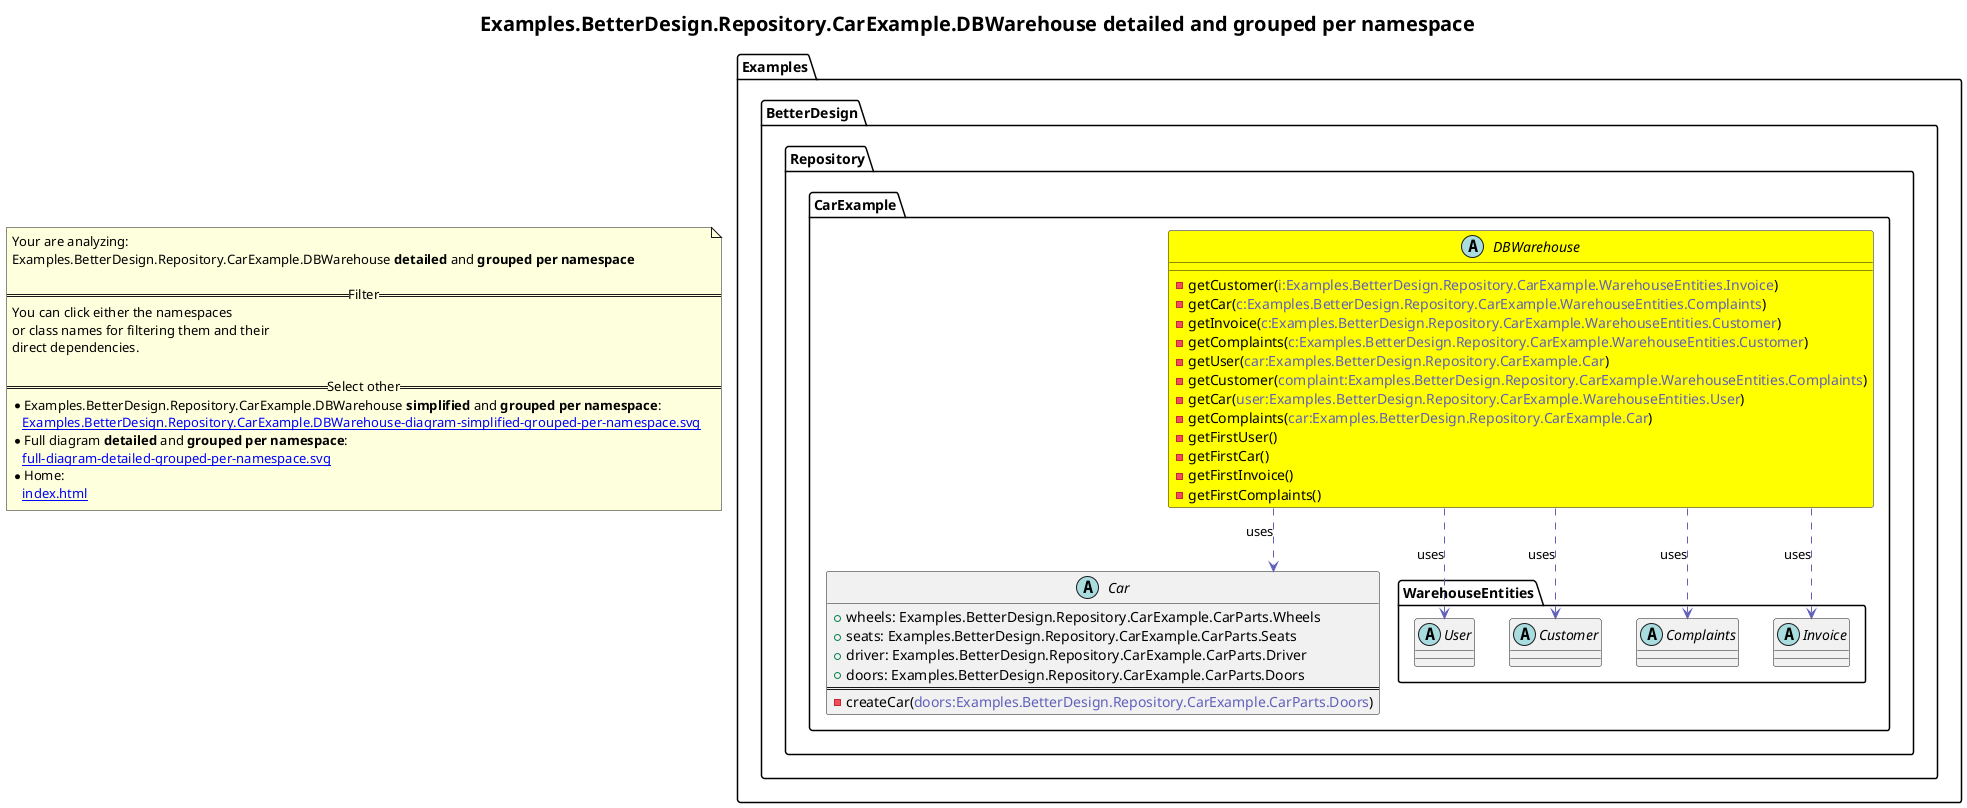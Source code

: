 @startuml
skinparam linetype ortho
title <size:20>Examples.BetterDesign.Repository.CarExample.DBWarehouse **detailed** and **grouped per namespace**</size>
note "Your are analyzing:\nExamples.BetterDesign.Repository.CarExample.DBWarehouse **detailed** and **grouped per namespace**\n\n==Filter==\nYou can click either the namespaces \nor class names for filtering them and their\ndirect dependencies.\n\n==Select other==\n* Examples.BetterDesign.Repository.CarExample.DBWarehouse **simplified** and **grouped per namespace**:\n   [[Examples.BetterDesign.Repository.CarExample.DBWarehouse-diagram-simplified-grouped-per-namespace.svg]]\n* Full diagram **detailed** and **grouped per namespace**:\n   [[full-diagram-detailed-grouped-per-namespace.svg]]\n* Home:\n   [[index.html]]" as FloatingNote
namespace Examples [[Examples-diagram-detailed-grouped-per-namespace.svg]] {
namespace Examples.BetterDesign [[Examples.BetterDesign-diagram-detailed-grouped-per-namespace.svg]] {
namespace Examples.BetterDesign.Repository [[Examples.BetterDesign.Repository-diagram-detailed-grouped-per-namespace.svg]] {
namespace Examples.BetterDesign.Repository.CarExample [[Examples.BetterDesign.Repository.CarExample-diagram-detailed-grouped-per-namespace.svg]] {
      abstract class Examples.BetterDesign.Repository.CarExample.DBWarehouse [[Examples.BetterDesign.Repository.CarExample.DBWarehouse-diagram-detailed-grouped-per-namespace.svg]] #yellow {
        - getCustomer(<font color="6060BB">i:Examples.BetterDesign.Repository.CarExample.WarehouseEntities.Invoice</font>)
        - getCar(<font color="6060BB">c:Examples.BetterDesign.Repository.CarExample.WarehouseEntities.Complaints</font>)
        - getInvoice(<font color="6060BB">c:Examples.BetterDesign.Repository.CarExample.WarehouseEntities.Customer</font>)
        - getComplaints(<font color="6060BB">c:Examples.BetterDesign.Repository.CarExample.WarehouseEntities.Customer</font>)
        - getUser(<font color="6060BB">car:Examples.BetterDesign.Repository.CarExample.Car</font>)
        - getCustomer(<font color="6060BB">complaint:Examples.BetterDesign.Repository.CarExample.WarehouseEntities.Complaints</font>)
        - getCar(<font color="6060BB">user:Examples.BetterDesign.Repository.CarExample.WarehouseEntities.User</font>)
        - getComplaints(<font color="6060BB">car:Examples.BetterDesign.Repository.CarExample.Car</font>)
        - getFirstUser(<font color="6060BB"></font>)
        - getFirstCar(<font color="6060BB"></font>)
        - getFirstInvoice(<font color="6060BB"></font>)
        - getFirstComplaints(<font color="6060BB"></font>)
      }
      abstract class Examples.BetterDesign.Repository.CarExample.Car [[Examples.BetterDesign.Repository.CarExample.Car-diagram-detailed-grouped-per-namespace.svg]]  {
        + wheels: Examples.BetterDesign.Repository.CarExample.CarParts.Wheels
        + seats: Examples.BetterDesign.Repository.CarExample.CarParts.Seats
        + driver: Examples.BetterDesign.Repository.CarExample.CarParts.Driver
        + doors: Examples.BetterDesign.Repository.CarExample.CarParts.Doors
==
        - createCar(<font color="6060BB">doors:Examples.BetterDesign.Repository.CarExample.CarParts.Doors</font>)
      }
'Compared namespace Examples.BetterDesign.Repository.CarExample [[Examples.BetterDesign.Repository.CarExample-diagram-detailed-grouped-per-namespace.svg]] { with last element of       }
' Closing all previous_sub_namespace_list namespace None because file analysis is finished.
' Closing namespace CarExample
}
' Closing namespace Repository
}
' Closing namespace BetterDesign
}
' Closing namespace Examples
}
namespace Examples [[Examples-diagram-detailed-grouped-per-namespace.svg]] {
namespace Examples.BetterDesign [[Examples.BetterDesign-diagram-detailed-grouped-per-namespace.svg]] {
namespace Examples.BetterDesign.Repository [[Examples.BetterDesign.Repository-diagram-detailed-grouped-per-namespace.svg]] {
namespace Examples.BetterDesign.Repository.CarExample [[Examples.BetterDesign.Repository.CarExample-diagram-detailed-grouped-per-namespace.svg]] {
namespace Examples.BetterDesign.Repository.CarExample.WarehouseEntities [[Examples.BetterDesign.Repository.CarExample.WarehouseEntities-diagram-detailed-grouped-per-namespace.svg]] {
        abstract class Examples.BetterDesign.Repository.CarExample.WarehouseEntities.Invoice [[Examples.BetterDesign.Repository.CarExample.WarehouseEntities.Invoice-diagram-detailed-grouped-per-namespace.svg]]  {
        }
        abstract class Examples.BetterDesign.Repository.CarExample.WarehouseEntities.Complaints [[Examples.BetterDesign.Repository.CarExample.WarehouseEntities.Complaints-diagram-detailed-grouped-per-namespace.svg]]  {
        }
        abstract class Examples.BetterDesign.Repository.CarExample.WarehouseEntities.Customer [[Examples.BetterDesign.Repository.CarExample.WarehouseEntities.Customer-diagram-detailed-grouped-per-namespace.svg]]  {
        }
        abstract class Examples.BetterDesign.Repository.CarExample.WarehouseEntities.User [[Examples.BetterDesign.Repository.CarExample.WarehouseEntities.User-diagram-detailed-grouped-per-namespace.svg]]  {
        }
'Compared namespace Examples.BetterDesign.Repository.CarExample.WarehouseEntities [[Examples.BetterDesign.Repository.CarExample.WarehouseEntities-diagram-detailed-grouped-per-namespace.svg]] { with last element of         }
' Closing all previous_sub_namespace_list namespace None because file analysis is finished.
' Closing namespace WarehouseEntities
}
' Closing namespace CarExample
}
' Closing namespace Repository
}
' Closing namespace BetterDesign
}
' Closing namespace Examples
}
 ' *************************************** 
 ' *************************************** 
 ' *************************************** 
' Class relations extracted from namespace:
' Examples.BetterDesign.Repository.CarExample
Examples.BetterDesign.Repository.CarExample.DBWarehouse .[#6060BB].> Examples.BetterDesign.Repository.CarExample.WarehouseEntities.Invoice  : uses 
Examples.BetterDesign.Repository.CarExample.DBWarehouse .[#6060BB].> Examples.BetterDesign.Repository.CarExample.WarehouseEntities.Complaints  : uses 
Examples.BetterDesign.Repository.CarExample.DBWarehouse .[#6060BB].> Examples.BetterDesign.Repository.CarExample.WarehouseEntities.Customer  : uses 
Examples.BetterDesign.Repository.CarExample.DBWarehouse .[#6060BB].> Examples.BetterDesign.Repository.CarExample.Car  : uses 
Examples.BetterDesign.Repository.CarExample.DBWarehouse .[#6060BB].> Examples.BetterDesign.Repository.CarExample.WarehouseEntities.User  : uses 
' Class relations extracted from namespace:
' Examples.BetterDesign.Repository.CarExample.WarehouseEntities
@enduml